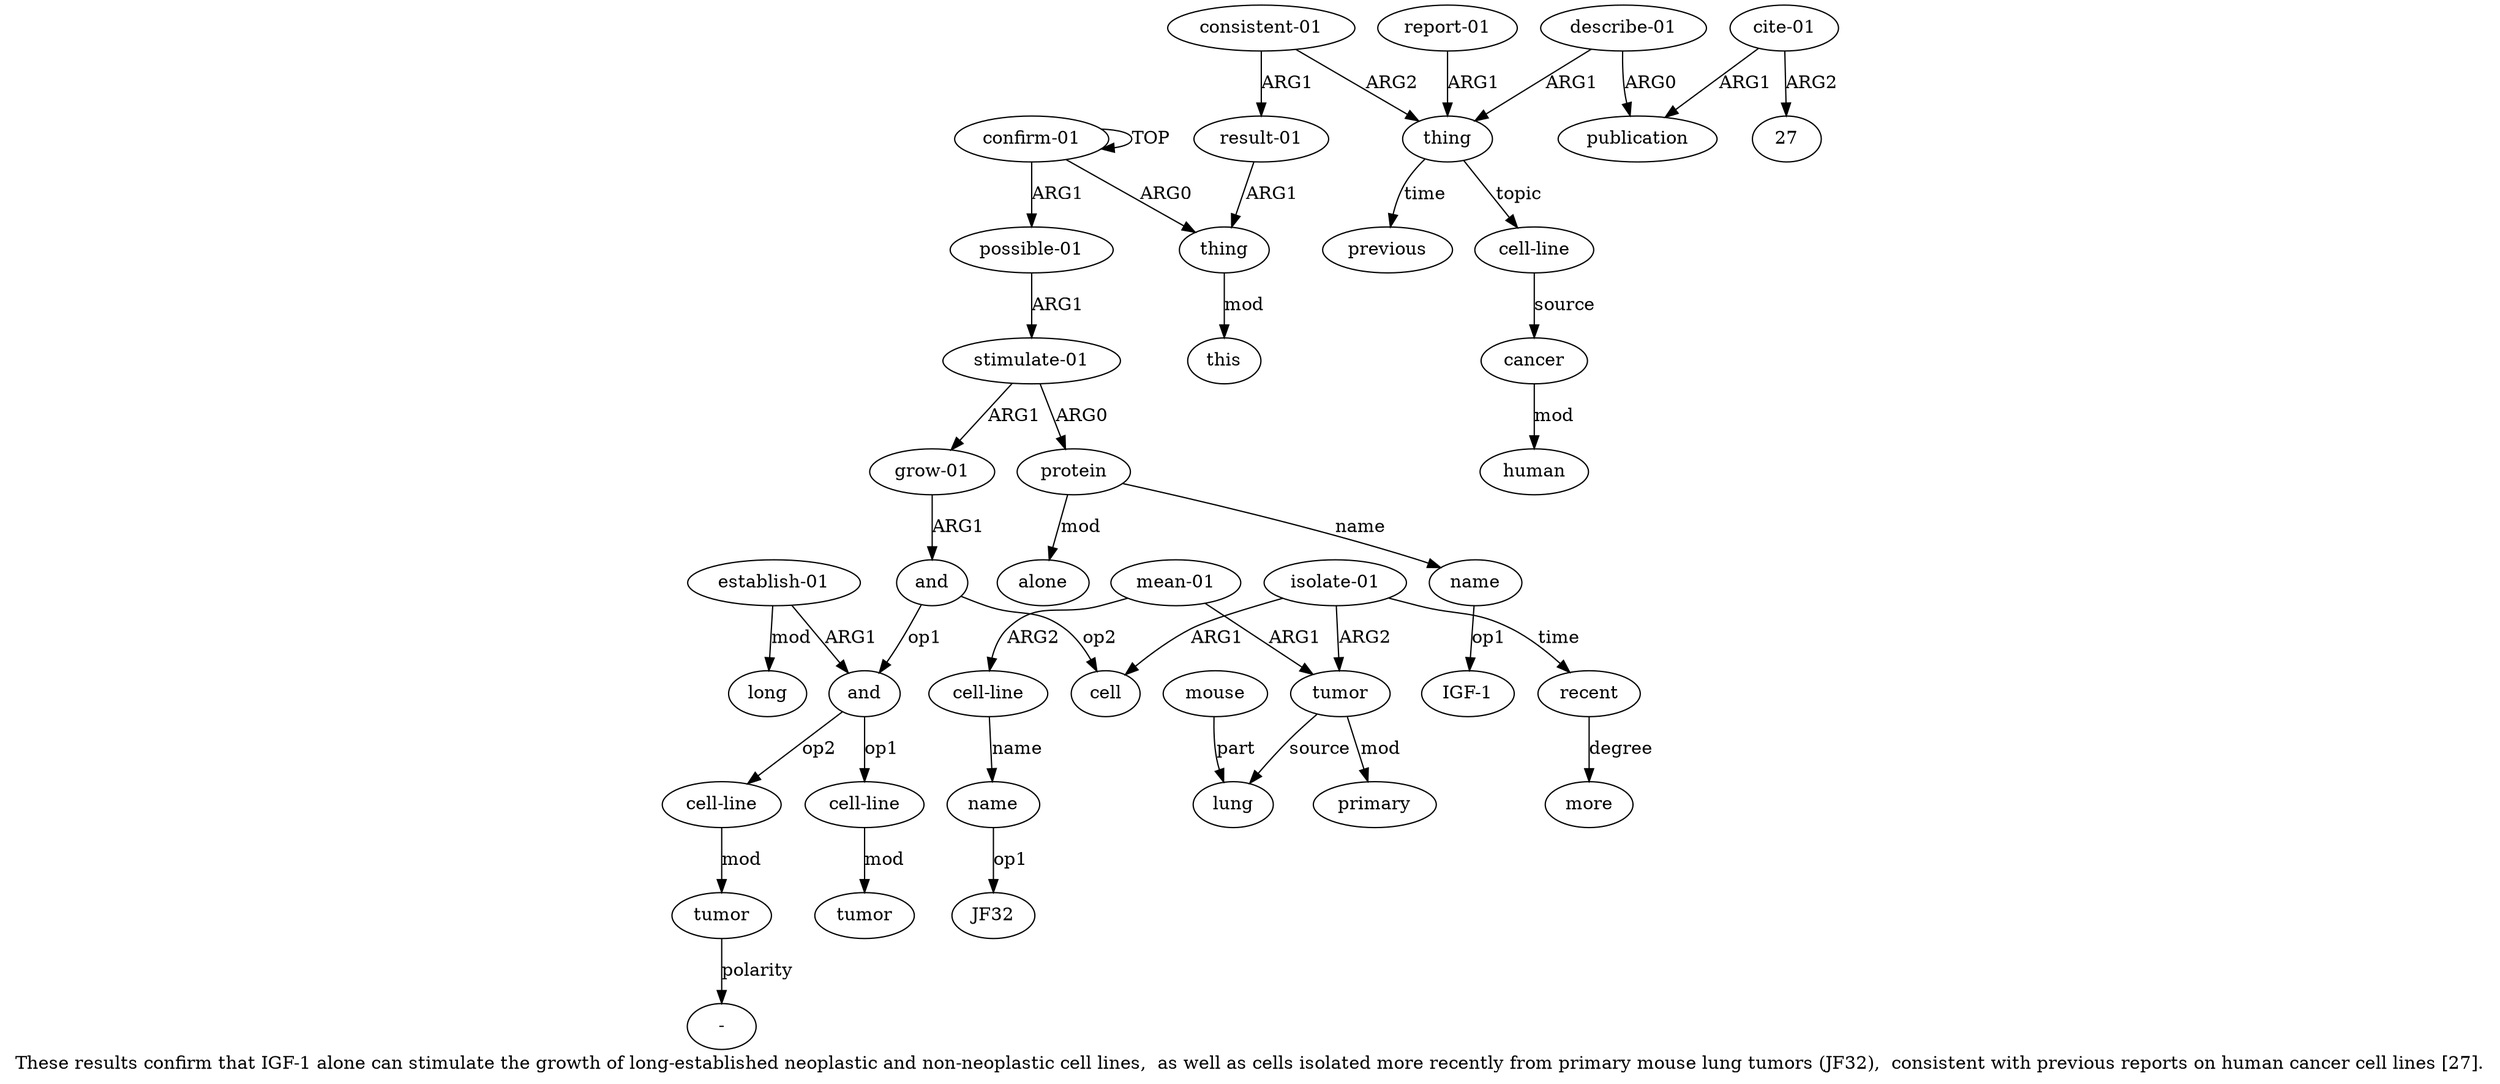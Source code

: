 digraph  {
	graph [label="These results confirm that IGF-1 alone can stimulate the growth of long-established neoplastic and non-neoplastic cell lines,  as \
well as cells isolated more recently from primary mouse lung tumors (JF32),  consistent with previous reports on human cancer cell \
lines [27]."];
	node [label="\N"];
	a20	 [color=black,
		gold_ind=20,
		gold_label=and,
		label=and,
		test_ind=20,
		test_label=and];
	a21	 [color=black,
		gold_ind=21,
		gold_label=and,
		label=and,
		test_ind=21,
		test_label=and];
	a20 -> a21 [key=0,
	color=black,
	gold_label=op1,
	label=op1,
	test_label=op1];
a28 [color=black,
	gold_ind=28,
	gold_label=cell,
	label=cell,
	test_ind=28,
	test_label=cell];
a20 -> a28 [key=0,
color=black,
gold_label=op2,
label=op2,
test_label=op2];
a22 [color=black,
gold_ind=22,
gold_label="cell-line",
label="cell-line",
test_ind=22,
test_label="cell-line"];
a21 -> a22 [key=0,
color=black,
gold_label=op1,
label=op1,
test_label=op1];
a24 [color=black,
gold_ind=24,
gold_label="cell-line",
label="cell-line",
test_ind=24,
test_label="cell-line"];
a21 -> a24 [key=0,
color=black,
gold_label=op2,
label=op2,
test_label=op2];
a23 [color=black,
gold_ind=23,
gold_label=tumor,
label=tumor,
test_ind=23,
test_label=tumor];
a22 -> a23 [key=0,
color=black,
gold_label=mod,
label=mod,
test_label=mod];
a25 [color=black,
gold_ind=25,
gold_label=tumor,
label=tumor,
test_ind=25,
test_label=tumor];
a24 -> a25 [key=0,
color=black,
gold_label=mod,
label=mod,
test_label=mod];
"a25 -" [color=black,
gold_ind=-1,
gold_label="-",
label="-",
test_ind=-1,
test_label="-"];
a25 -> "a25 -" [key=0,
color=black,
gold_label=polarity,
label=polarity,
test_label=polarity];
a26 [color=black,
gold_ind=26,
gold_label="establish-01",
label="establish-01",
test_ind=26,
test_label="establish-01"];
a26 -> a21 [key=0,
color=black,
gold_label=ARG1,
label=ARG1,
test_label=ARG1];
a27 [color=black,
gold_ind=27,
gold_label=long,
label=long,
test_ind=27,
test_label=long];
a26 -> a27 [key=0,
color=black,
gold_label=mod,
label=mod,
test_label=mod];
a29 [color=black,
gold_ind=29,
gold_label="isolate-01",
label="isolate-01",
test_ind=29,
test_label="isolate-01"];
a29 -> a28 [key=0,
color=black,
gold_label=ARG1,
label=ARG1,
test_label=ARG1];
a30 [color=black,
gold_ind=30,
gold_label=tumor,
label=tumor,
test_ind=30,
test_label=tumor];
a29 -> a30 [key=0,
color=black,
gold_label=ARG2,
label=ARG2,
test_label=ARG2];
a37 [color=black,
gold_ind=37,
gold_label=recent,
label=recent,
test_ind=37,
test_label=recent];
a29 -> a37 [key=0,
color=black,
gold_label=time,
label=time,
test_label=time];
a31 [color=black,
gold_ind=31,
gold_label=lung,
label=lung,
test_ind=31,
test_label=lung];
a30 -> a31 [key=0,
color=black,
gold_label=source,
label=source,
test_label=source];
a33 [color=black,
gold_ind=33,
gold_label=primary,
label=primary,
test_ind=33,
test_label=primary];
a30 -> a33 [key=0,
color=black,
gold_label=mod,
label=mod,
test_label=mod];
a38 [color=black,
gold_ind=38,
gold_label=more,
label=more,
test_ind=38,
test_label=more];
a37 -> a38 [key=0,
color=black,
gold_label=degree,
label=degree,
test_label=degree];
a36 [color=black,
gold_ind=36,
gold_label=name,
label=name,
test_ind=36,
test_label=name];
"a36 JF32" [color=black,
gold_ind=-1,
gold_label=JF32,
label=JF32,
test_ind=-1,
test_label=JF32];
a36 -> "a36 JF32" [key=0,
color=black,
gold_label=op1,
label=op1,
test_label=op1];
a35 [color=black,
gold_ind=35,
gold_label="cell-line",
label="cell-line",
test_ind=35,
test_label="cell-line"];
a35 -> a36 [key=0,
color=black,
gold_label=name,
label=name,
test_label=name];
a34 [color=black,
gold_ind=34,
gold_label="mean-01",
label="mean-01",
test_ind=34,
test_label="mean-01"];
a34 -> a30 [key=0,
color=black,
gold_label=ARG1,
label=ARG1,
test_label=ARG1];
a34 -> a35 [key=0,
color=black,
gold_label=ARG2,
label=ARG2,
test_label=ARG2];
a32 [color=black,
gold_ind=32,
gold_label=mouse,
label=mouse,
test_ind=32,
test_label=mouse];
a32 -> a31 [key=0,
color=black,
gold_label=part,
label=part,
test_label=part];
a15 [color=black,
gold_ind=15,
gold_label="stimulate-01",
label="stimulate-01",
test_ind=15,
test_label="stimulate-01"];
a16 [color=black,
gold_ind=16,
gold_label=protein,
label=protein,
test_ind=16,
test_label=protein];
a15 -> a16 [key=0,
color=black,
gold_label=ARG0,
label=ARG0,
test_label=ARG0];
a19 [color=black,
gold_ind=19,
gold_label="grow-01",
label="grow-01",
test_ind=19,
test_label="grow-01"];
a15 -> a19 [key=0,
color=black,
gold_label=ARG1,
label=ARG1,
test_label=ARG1];
a14 [color=black,
gold_ind=14,
gold_label="possible-01",
label="possible-01",
test_ind=14,
test_label="possible-01"];
a14 -> a15 [key=0,
color=black,
gold_label=ARG1,
label=ARG1,
test_label=ARG1];
a17 [color=black,
gold_ind=17,
gold_label=name,
label=name,
test_ind=17,
test_label=name];
"a17 IGF-1" [color=black,
gold_ind=-1,
gold_label="IGF-1",
label="IGF-1",
test_ind=-1,
test_label="IGF-1"];
a17 -> "a17 IGF-1" [key=0,
color=black,
gold_label=op1,
label=op1,
test_label=op1];
a16 -> a17 [key=0,
color=black,
gold_label=name,
label=name,
test_label=name];
a18 [color=black,
gold_ind=18,
gold_label=alone,
label=alone,
test_ind=18,
test_label=alone];
a16 -> a18 [key=0,
color=black,
gold_label=mod,
label=mod,
test_label=mod];
a11 [color=black,
gold_ind=11,
gold_label=publication,
label=publication,
test_ind=11,
test_label=publication];
a10 [color=black,
gold_ind=10,
gold_label="describe-01",
label="describe-01",
test_ind=10,
test_label="describe-01"];
a10 -> a11 [key=0,
color=black,
gold_label=ARG0,
label=ARG0,
test_label=ARG0];
a4 [color=black,
gold_ind=4,
gold_label=thing,
label=thing,
test_ind=4,
test_label=thing];
a10 -> a4 [key=0,
color=black,
gold_label=ARG1,
label=ARG1,
test_label=ARG1];
a13 [color=black,
gold_ind=13,
gold_label=this,
label=this,
test_ind=13,
test_label=this];
a12 [color=black,
gold_ind=12,
gold_label="cite-01",
label="cite-01",
test_ind=12,
test_label="cite-01"];
a12 -> a11 [key=0,
color=black,
gold_label=ARG1,
label=ARG1,
test_label=ARG1];
"a12 27" [color=black,
gold_ind=-1,
gold_label=27,
label=27,
test_ind=-1,
test_label=27];
a12 -> "a12 27" [key=0,
color=black,
gold_label=ARG2,
label=ARG2,
test_label=ARG2];
a19 -> a20 [key=0,
color=black,
gold_label=ARG1,
label=ARG1,
test_label=ARG1];
a1 [color=black,
gold_ind=1,
gold_label=thing,
label=thing,
test_ind=1,
test_label=thing];
a1 -> a13 [key=0,
color=black,
gold_label=mod,
label=mod,
test_label=mod];
a0 [color=black,
gold_ind=0,
gold_label="confirm-01",
label="confirm-01",
test_ind=0,
test_label="confirm-01"];
a0 -> a14 [key=0,
color=black,
gold_label=ARG1,
label=ARG1,
test_label=ARG1];
a0 -> a1 [key=0,
color=black,
gold_label=ARG0,
label=ARG0,
test_label=ARG0];
a0 -> a0 [key=0,
color=black,
gold_label=TOP,
label=TOP,
test_label=TOP];
a3 [color=black,
gold_ind=3,
gold_label="consistent-01",
label="consistent-01",
test_ind=3,
test_label="consistent-01"];
a2 [color=black,
gold_ind=2,
gold_label="result-01",
label="result-01",
test_ind=2,
test_label="result-01"];
a3 -> a2 [key=0,
color=black,
gold_label=ARG1,
label=ARG1,
test_label=ARG1];
a3 -> a4 [key=0,
color=black,
gold_label=ARG2,
label=ARG2,
test_label=ARG2];
a2 -> a1 [key=0,
color=black,
gold_label=ARG1,
label=ARG1,
test_label=ARG1];
a5 [color=black,
gold_ind=5,
gold_label="report-01",
label="report-01",
test_ind=5,
test_label="report-01"];
a5 -> a4 [key=0,
color=black,
gold_label=ARG1,
label=ARG1,
test_label=ARG1];
a7 [color=black,
gold_ind=7,
gold_label="cell-line",
label="cell-line",
test_ind=7,
test_label="cell-line"];
a4 -> a7 [key=0,
color=black,
gold_label=topic,
label=topic,
test_label=topic];
a6 [color=black,
gold_ind=6,
gold_label=previous,
label=previous,
test_ind=6,
test_label=previous];
a4 -> a6 [key=0,
color=black,
gold_label=time,
label=time,
test_label=time];
a8 [color=black,
gold_ind=8,
gold_label=cancer,
label=cancer,
test_ind=8,
test_label=cancer];
a7 -> a8 [key=0,
color=black,
gold_label=source,
label=source,
test_label=source];
a9 [color=black,
gold_ind=9,
gold_label=human,
label=human,
test_ind=9,
test_label=human];
a8 -> a9 [key=0,
color=black,
gold_label=mod,
label=mod,
test_label=mod];
}
